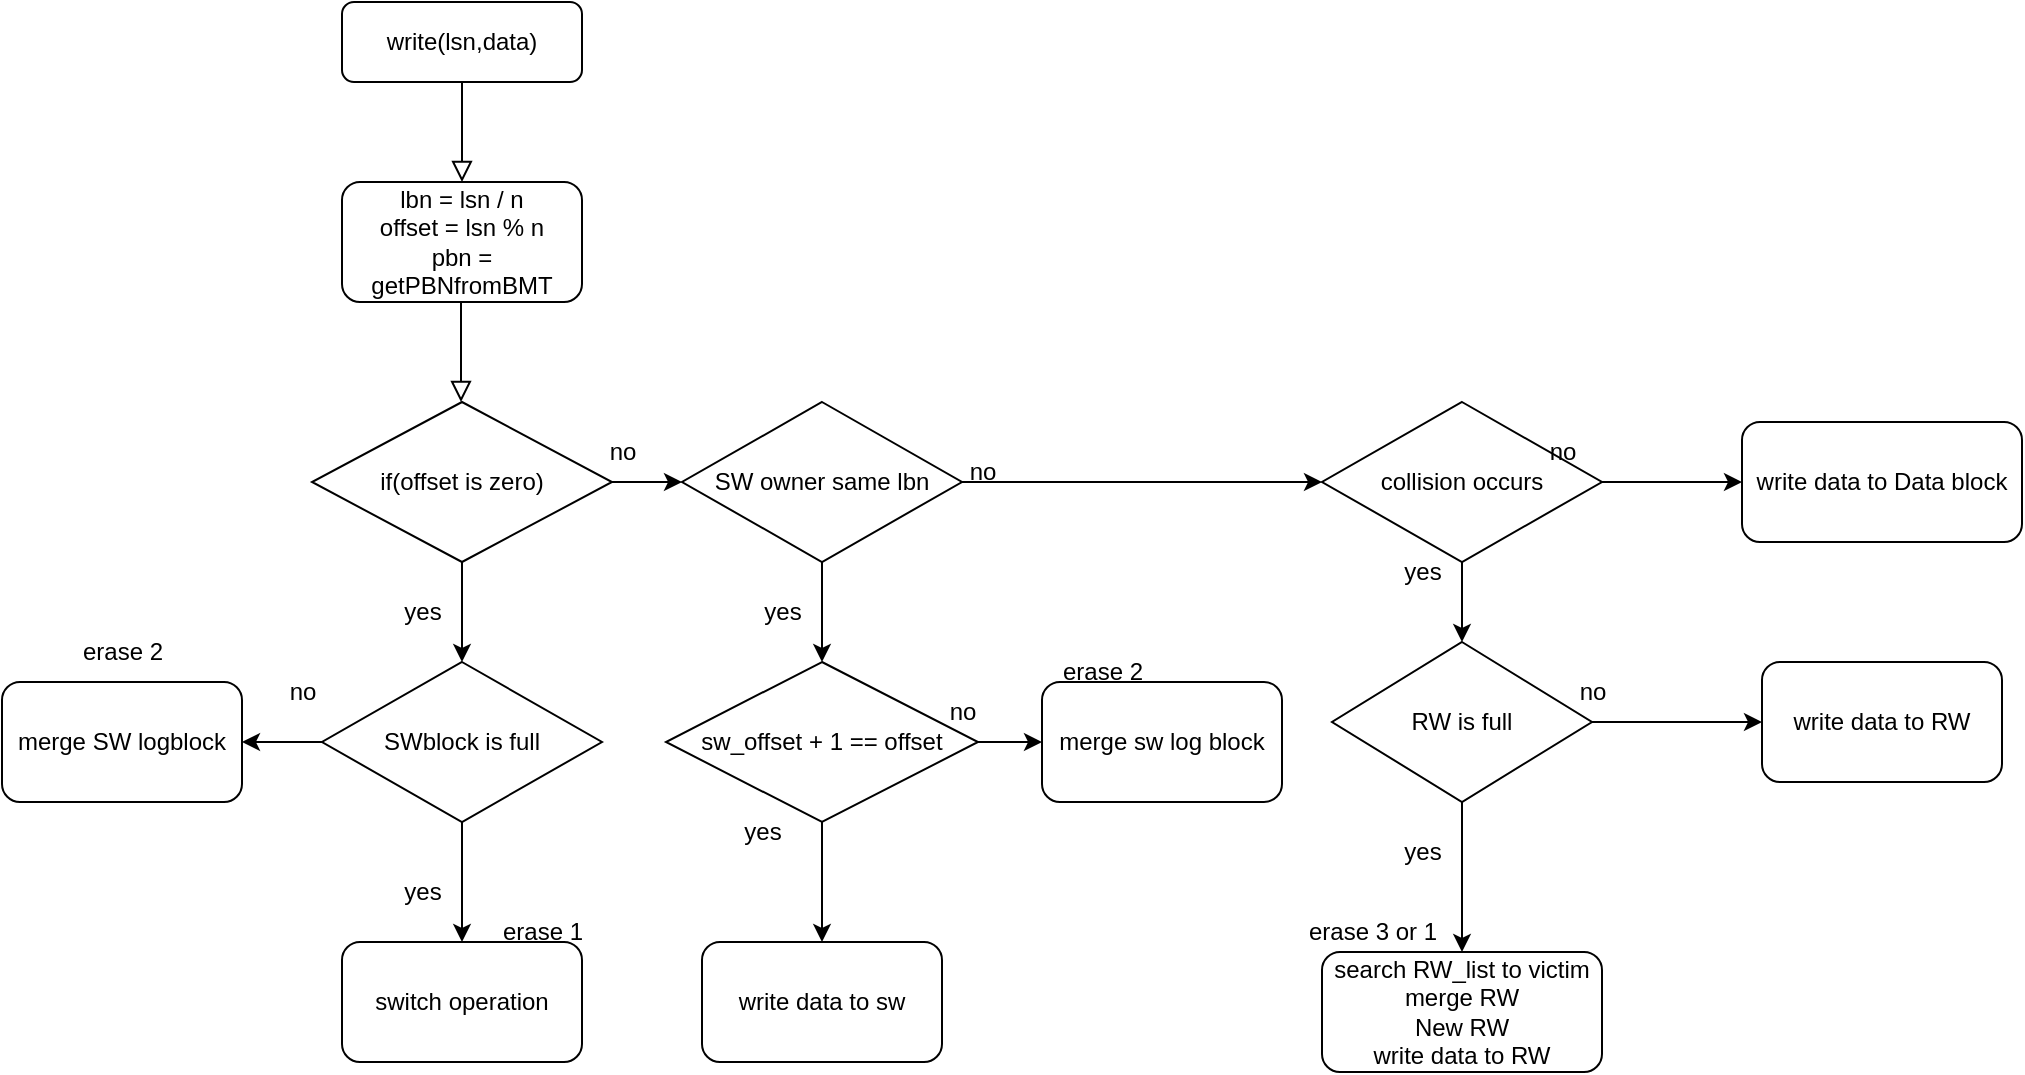 <mxfile version="22.0.8" type="github">
  <diagram id="C5RBs43oDa-KdzZeNtuy" name="Page-1">
    <mxGraphModel dx="2261" dy="746" grid="1" gridSize="10" guides="1" tooltips="1" connect="1" arrows="1" fold="1" page="1" pageScale="1" pageWidth="827" pageHeight="1169" math="0" shadow="0">
      <root>
        <mxCell id="WIyWlLk6GJQsqaUBKTNV-0" />
        <mxCell id="WIyWlLk6GJQsqaUBKTNV-1" parent="WIyWlLk6GJQsqaUBKTNV-0" />
        <mxCell id="WIyWlLk6GJQsqaUBKTNV-2" value="" style="rounded=0;html=1;jettySize=auto;orthogonalLoop=1;fontSize=11;endArrow=block;endFill=0;endSize=8;strokeWidth=1;shadow=0;labelBackgroundColor=none;edgeStyle=orthogonalEdgeStyle;" parent="WIyWlLk6GJQsqaUBKTNV-1" source="WIyWlLk6GJQsqaUBKTNV-3" edge="1">
          <mxGeometry relative="1" as="geometry">
            <mxPoint x="220" y="170" as="targetPoint" />
          </mxGeometry>
        </mxCell>
        <mxCell id="WIyWlLk6GJQsqaUBKTNV-3" value="write(lsn,data)" style="rounded=1;whiteSpace=wrap;html=1;fontSize=12;glass=0;strokeWidth=1;shadow=0;" parent="WIyWlLk6GJQsqaUBKTNV-1" vertex="1">
          <mxGeometry x="160" y="80" width="120" height="40" as="geometry" />
        </mxCell>
        <mxCell id="AzWcGJIpBydtaQDB4exW-0" value="lbn = lsn / n&lt;br&gt;offset = lsn % n&lt;br&gt;pbn = getPBNfromBMT" style="rounded=1;whiteSpace=wrap;html=1;" vertex="1" parent="WIyWlLk6GJQsqaUBKTNV-1">
          <mxGeometry x="160" y="170" width="120" height="60" as="geometry" />
        </mxCell>
        <mxCell id="AzWcGJIpBydtaQDB4exW-1" value="" style="rounded=0;html=1;jettySize=auto;orthogonalLoop=1;fontSize=11;endArrow=block;endFill=0;endSize=8;strokeWidth=1;shadow=0;labelBackgroundColor=none;edgeStyle=orthogonalEdgeStyle;" edge="1" parent="WIyWlLk6GJQsqaUBKTNV-1">
          <mxGeometry relative="1" as="geometry">
            <mxPoint x="219.5" y="230" as="sourcePoint" />
            <mxPoint x="219.5" y="280" as="targetPoint" />
          </mxGeometry>
        </mxCell>
        <mxCell id="AzWcGJIpBydtaQDB4exW-5" style="edgeStyle=orthogonalEdgeStyle;rounded=0;orthogonalLoop=1;jettySize=auto;html=1;entryX=0.5;entryY=0;entryDx=0;entryDy=0;" edge="1" parent="WIyWlLk6GJQsqaUBKTNV-1" source="AzWcGJIpBydtaQDB4exW-4" target="AzWcGJIpBydtaQDB4exW-8">
          <mxGeometry relative="1" as="geometry">
            <mxPoint x="220" y="410" as="targetPoint" />
          </mxGeometry>
        </mxCell>
        <mxCell id="AzWcGJIpBydtaQDB4exW-9" style="edgeStyle=orthogonalEdgeStyle;rounded=0;orthogonalLoop=1;jettySize=auto;html=1;entryX=0;entryY=0.5;entryDx=0;entryDy=0;" edge="1" parent="WIyWlLk6GJQsqaUBKTNV-1" source="AzWcGJIpBydtaQDB4exW-4" target="AzWcGJIpBydtaQDB4exW-13">
          <mxGeometry relative="1" as="geometry">
            <mxPoint x="340" y="320" as="targetPoint" />
          </mxGeometry>
        </mxCell>
        <mxCell id="AzWcGJIpBydtaQDB4exW-4" value="if(offset is zero)" style="rhombus;whiteSpace=wrap;html=1;" vertex="1" parent="WIyWlLk6GJQsqaUBKTNV-1">
          <mxGeometry x="145" y="280" width="150" height="80" as="geometry" />
        </mxCell>
        <mxCell id="AzWcGJIpBydtaQDB4exW-7" value="yes" style="text;html=1;align=center;verticalAlign=middle;resizable=0;points=[];autosize=1;strokeColor=none;fillColor=none;" vertex="1" parent="WIyWlLk6GJQsqaUBKTNV-1">
          <mxGeometry x="180" y="370" width="40" height="30" as="geometry" />
        </mxCell>
        <mxCell id="AzWcGJIpBydtaQDB4exW-15" style="edgeStyle=orthogonalEdgeStyle;rounded=0;orthogonalLoop=1;jettySize=auto;html=1;entryX=0.5;entryY=0;entryDx=0;entryDy=0;" edge="1" parent="WIyWlLk6GJQsqaUBKTNV-1" source="AzWcGJIpBydtaQDB4exW-8" target="AzWcGJIpBydtaQDB4exW-17">
          <mxGeometry relative="1" as="geometry">
            <mxPoint x="220" y="550" as="targetPoint" />
          </mxGeometry>
        </mxCell>
        <mxCell id="AzWcGJIpBydtaQDB4exW-28" style="edgeStyle=orthogonalEdgeStyle;rounded=0;orthogonalLoop=1;jettySize=auto;html=1;entryX=1;entryY=0.5;entryDx=0;entryDy=0;" edge="1" parent="WIyWlLk6GJQsqaUBKTNV-1" source="AzWcGJIpBydtaQDB4exW-8" target="AzWcGJIpBydtaQDB4exW-18">
          <mxGeometry relative="1" as="geometry" />
        </mxCell>
        <mxCell id="AzWcGJIpBydtaQDB4exW-8" value="SWblock is full" style="rhombus;whiteSpace=wrap;html=1;" vertex="1" parent="WIyWlLk6GJQsqaUBKTNV-1">
          <mxGeometry x="150" y="410" width="140" height="80" as="geometry" />
        </mxCell>
        <mxCell id="AzWcGJIpBydtaQDB4exW-11" value="no" style="text;html=1;align=center;verticalAlign=middle;resizable=0;points=[];autosize=1;strokeColor=none;fillColor=none;" vertex="1" parent="WIyWlLk6GJQsqaUBKTNV-1">
          <mxGeometry x="280" y="290" width="40" height="30" as="geometry" />
        </mxCell>
        <mxCell id="AzWcGJIpBydtaQDB4exW-27" style="edgeStyle=orthogonalEdgeStyle;rounded=0;orthogonalLoop=1;jettySize=auto;html=1;entryX=0;entryY=0.5;entryDx=0;entryDy=0;" edge="1" parent="WIyWlLk6GJQsqaUBKTNV-1" source="AzWcGJIpBydtaQDB4exW-13" target="AzWcGJIpBydtaQDB4exW-36">
          <mxGeometry relative="1" as="geometry">
            <mxPoint x="540" y="320" as="targetPoint" />
          </mxGeometry>
        </mxCell>
        <mxCell id="AzWcGJIpBydtaQDB4exW-31" style="edgeStyle=orthogonalEdgeStyle;rounded=0;orthogonalLoop=1;jettySize=auto;html=1;" edge="1" parent="WIyWlLk6GJQsqaUBKTNV-1" source="AzWcGJIpBydtaQDB4exW-13">
          <mxGeometry relative="1" as="geometry">
            <mxPoint x="400" y="410" as="targetPoint" />
          </mxGeometry>
        </mxCell>
        <mxCell id="AzWcGJIpBydtaQDB4exW-13" value="SW owner same lbn" style="rhombus;whiteSpace=wrap;html=1;" vertex="1" parent="WIyWlLk6GJQsqaUBKTNV-1">
          <mxGeometry x="330" y="280" width="140" height="80" as="geometry" />
        </mxCell>
        <mxCell id="AzWcGJIpBydtaQDB4exW-16" value="yes" style="text;html=1;align=center;verticalAlign=middle;resizable=0;points=[];autosize=1;strokeColor=none;fillColor=none;" vertex="1" parent="WIyWlLk6GJQsqaUBKTNV-1">
          <mxGeometry x="180" y="510" width="40" height="30" as="geometry" />
        </mxCell>
        <mxCell id="AzWcGJIpBydtaQDB4exW-17" value="switch operation" style="rounded=1;whiteSpace=wrap;html=1;" vertex="1" parent="WIyWlLk6GJQsqaUBKTNV-1">
          <mxGeometry x="160" y="550" width="120" height="60" as="geometry" />
        </mxCell>
        <mxCell id="AzWcGJIpBydtaQDB4exW-18" value="merge SW logblock" style="rounded=1;whiteSpace=wrap;html=1;" vertex="1" parent="WIyWlLk6GJQsqaUBKTNV-1">
          <mxGeometry x="-10" y="420" width="120" height="60" as="geometry" />
        </mxCell>
        <mxCell id="AzWcGJIpBydtaQDB4exW-20" value="no" style="text;html=1;align=center;verticalAlign=middle;resizable=0;points=[];autosize=1;strokeColor=none;fillColor=none;" vertex="1" parent="WIyWlLk6GJQsqaUBKTNV-1">
          <mxGeometry x="120" y="410" width="40" height="30" as="geometry" />
        </mxCell>
        <mxCell id="AzWcGJIpBydtaQDB4exW-21" value="erase 2" style="text;html=1;align=center;verticalAlign=middle;resizable=0;points=[];autosize=1;strokeColor=none;fillColor=none;" vertex="1" parent="WIyWlLk6GJQsqaUBKTNV-1">
          <mxGeometry x="20" y="390" width="60" height="30" as="geometry" />
        </mxCell>
        <mxCell id="AzWcGJIpBydtaQDB4exW-22" value="erase 1" style="text;html=1;align=center;verticalAlign=middle;resizable=0;points=[];autosize=1;strokeColor=none;fillColor=none;" vertex="1" parent="WIyWlLk6GJQsqaUBKTNV-1">
          <mxGeometry x="230" y="530" width="60" height="30" as="geometry" />
        </mxCell>
        <mxCell id="AzWcGJIpBydtaQDB4exW-29" value="no" style="text;html=1;align=center;verticalAlign=middle;resizable=0;points=[];autosize=1;strokeColor=none;fillColor=none;" vertex="1" parent="WIyWlLk6GJQsqaUBKTNV-1">
          <mxGeometry x="460" y="300" width="40" height="30" as="geometry" />
        </mxCell>
        <mxCell id="AzWcGJIpBydtaQDB4exW-30" value="yes" style="text;html=1;align=center;verticalAlign=middle;resizable=0;points=[];autosize=1;strokeColor=none;fillColor=none;" vertex="1" parent="WIyWlLk6GJQsqaUBKTNV-1">
          <mxGeometry x="360" y="370" width="40" height="30" as="geometry" />
        </mxCell>
        <mxCell id="AzWcGJIpBydtaQDB4exW-35" style="edgeStyle=orthogonalEdgeStyle;rounded=0;orthogonalLoop=1;jettySize=auto;html=1;entryX=0.5;entryY=0;entryDx=0;entryDy=0;" edge="1" parent="WIyWlLk6GJQsqaUBKTNV-1" source="AzWcGJIpBydtaQDB4exW-32" target="AzWcGJIpBydtaQDB4exW-34">
          <mxGeometry relative="1" as="geometry" />
        </mxCell>
        <mxCell id="AzWcGJIpBydtaQDB4exW-69" style="edgeStyle=orthogonalEdgeStyle;rounded=0;orthogonalLoop=1;jettySize=auto;html=1;entryX=0;entryY=0.5;entryDx=0;entryDy=0;" edge="1" parent="WIyWlLk6GJQsqaUBKTNV-1" source="AzWcGJIpBydtaQDB4exW-32" target="AzWcGJIpBydtaQDB4exW-39">
          <mxGeometry relative="1" as="geometry">
            <mxPoint x="510" y="450" as="targetPoint" />
          </mxGeometry>
        </mxCell>
        <mxCell id="AzWcGJIpBydtaQDB4exW-32" value="sw_offset + 1 == offset" style="rhombus;whiteSpace=wrap;html=1;" vertex="1" parent="WIyWlLk6GJQsqaUBKTNV-1">
          <mxGeometry x="322" y="410" width="156" height="80" as="geometry" />
        </mxCell>
        <mxCell id="AzWcGJIpBydtaQDB4exW-33" value="yes" style="text;html=1;align=center;verticalAlign=middle;resizable=0;points=[];autosize=1;strokeColor=none;fillColor=none;" vertex="1" parent="WIyWlLk6GJQsqaUBKTNV-1">
          <mxGeometry x="350" y="480" width="40" height="30" as="geometry" />
        </mxCell>
        <mxCell id="AzWcGJIpBydtaQDB4exW-34" value="write data to sw" style="rounded=1;whiteSpace=wrap;html=1;" vertex="1" parent="WIyWlLk6GJQsqaUBKTNV-1">
          <mxGeometry x="340" y="550" width="120" height="60" as="geometry" />
        </mxCell>
        <mxCell id="AzWcGJIpBydtaQDB4exW-64" style="edgeStyle=orthogonalEdgeStyle;rounded=0;orthogonalLoop=1;jettySize=auto;html=1;entryX=0;entryY=0.5;entryDx=0;entryDy=0;" edge="1" parent="WIyWlLk6GJQsqaUBKTNV-1" source="AzWcGJIpBydtaQDB4exW-36" target="AzWcGJIpBydtaQDB4exW-66">
          <mxGeometry relative="1" as="geometry">
            <mxPoint x="820" y="320" as="targetPoint" />
          </mxGeometry>
        </mxCell>
        <mxCell id="AzWcGJIpBydtaQDB4exW-36" value="collision occurs" style="rhombus;whiteSpace=wrap;html=1;" vertex="1" parent="WIyWlLk6GJQsqaUBKTNV-1">
          <mxGeometry x="650" y="280" width="140" height="80" as="geometry" />
        </mxCell>
        <mxCell id="AzWcGJIpBydtaQDB4exW-38" value="yes" style="text;html=1;align=center;verticalAlign=middle;resizable=0;points=[];autosize=1;strokeColor=none;fillColor=none;" vertex="1" parent="WIyWlLk6GJQsqaUBKTNV-1">
          <mxGeometry x="680" y="350" width="40" height="30" as="geometry" />
        </mxCell>
        <mxCell id="AzWcGJIpBydtaQDB4exW-39" value="merge sw log block" style="rounded=1;whiteSpace=wrap;html=1;" vertex="1" parent="WIyWlLk6GJQsqaUBKTNV-1">
          <mxGeometry x="510" y="420" width="120" height="60" as="geometry" />
        </mxCell>
        <mxCell id="AzWcGJIpBydtaQDB4exW-40" value="erase 2" style="text;html=1;align=center;verticalAlign=middle;resizable=0;points=[];autosize=1;strokeColor=none;fillColor=none;" vertex="1" parent="WIyWlLk6GJQsqaUBKTNV-1">
          <mxGeometry x="510" y="400" width="60" height="30" as="geometry" />
        </mxCell>
        <mxCell id="AzWcGJIpBydtaQDB4exW-56" style="edgeStyle=orthogonalEdgeStyle;rounded=0;orthogonalLoop=1;jettySize=auto;html=1;entryX=0.5;entryY=0;entryDx=0;entryDy=0;" edge="1" parent="WIyWlLk6GJQsqaUBKTNV-1" source="AzWcGJIpBydtaQDB4exW-54" target="AzWcGJIpBydtaQDB4exW-58">
          <mxGeometry relative="1" as="geometry">
            <mxPoint x="600" y="550" as="targetPoint" />
          </mxGeometry>
        </mxCell>
        <mxCell id="AzWcGJIpBydtaQDB4exW-61" style="edgeStyle=orthogonalEdgeStyle;rounded=0;orthogonalLoop=1;jettySize=auto;html=1;entryX=0;entryY=0.5;entryDx=0;entryDy=0;" edge="1" parent="WIyWlLk6GJQsqaUBKTNV-1" source="AzWcGJIpBydtaQDB4exW-54" target="AzWcGJIpBydtaQDB4exW-60">
          <mxGeometry relative="1" as="geometry" />
        </mxCell>
        <mxCell id="AzWcGJIpBydtaQDB4exW-54" value="RW is full" style="rhombus;whiteSpace=wrap;html=1;" vertex="1" parent="WIyWlLk6GJQsqaUBKTNV-1">
          <mxGeometry x="655" y="400" width="130" height="80" as="geometry" />
        </mxCell>
        <mxCell id="AzWcGJIpBydtaQDB4exW-55" value="" style="endArrow=classic;html=1;rounded=0;entryX=0.5;entryY=0;entryDx=0;entryDy=0;exitX=0.5;exitY=1;exitDx=0;exitDy=0;" edge="1" parent="WIyWlLk6GJQsqaUBKTNV-1" source="AzWcGJIpBydtaQDB4exW-36" target="AzWcGJIpBydtaQDB4exW-54">
          <mxGeometry width="50" height="50" relative="1" as="geometry">
            <mxPoint x="550" y="410" as="sourcePoint" />
            <mxPoint x="600" y="360" as="targetPoint" />
          </mxGeometry>
        </mxCell>
        <mxCell id="AzWcGJIpBydtaQDB4exW-57" value="yes" style="text;html=1;align=center;verticalAlign=middle;resizable=0;points=[];autosize=1;strokeColor=none;fillColor=none;" vertex="1" parent="WIyWlLk6GJQsqaUBKTNV-1">
          <mxGeometry x="680" y="490" width="40" height="30" as="geometry" />
        </mxCell>
        <mxCell id="AzWcGJIpBydtaQDB4exW-58" value="search RW_list to victim&lt;br&gt;merge RW&lt;br&gt;New RW&lt;br&gt;write data to RW" style="rounded=1;whiteSpace=wrap;html=1;" vertex="1" parent="WIyWlLk6GJQsqaUBKTNV-1">
          <mxGeometry x="650" y="555" width="140" height="60" as="geometry" />
        </mxCell>
        <mxCell id="AzWcGJIpBydtaQDB4exW-59" value="erase 3 or 1" style="text;html=1;align=center;verticalAlign=middle;resizable=0;points=[];autosize=1;strokeColor=none;fillColor=none;" vertex="1" parent="WIyWlLk6GJQsqaUBKTNV-1">
          <mxGeometry x="630" y="530" width="90" height="30" as="geometry" />
        </mxCell>
        <mxCell id="AzWcGJIpBydtaQDB4exW-60" value="write data to RW" style="rounded=1;whiteSpace=wrap;html=1;" vertex="1" parent="WIyWlLk6GJQsqaUBKTNV-1">
          <mxGeometry x="870" y="410" width="120" height="60" as="geometry" />
        </mxCell>
        <mxCell id="AzWcGJIpBydtaQDB4exW-62" value="no" style="text;html=1;align=center;verticalAlign=middle;resizable=0;points=[];autosize=1;strokeColor=none;fillColor=none;" vertex="1" parent="WIyWlLk6GJQsqaUBKTNV-1">
          <mxGeometry x="765" y="410" width="40" height="30" as="geometry" />
        </mxCell>
        <mxCell id="AzWcGJIpBydtaQDB4exW-65" value="no" style="text;html=1;align=center;verticalAlign=middle;resizable=0;points=[];autosize=1;strokeColor=none;fillColor=none;" vertex="1" parent="WIyWlLk6GJQsqaUBKTNV-1">
          <mxGeometry x="750" y="290" width="40" height="30" as="geometry" />
        </mxCell>
        <mxCell id="AzWcGJIpBydtaQDB4exW-66" value="write data to Data block" style="rounded=1;whiteSpace=wrap;html=1;" vertex="1" parent="WIyWlLk6GJQsqaUBKTNV-1">
          <mxGeometry x="860" y="290" width="140" height="60" as="geometry" />
        </mxCell>
        <mxCell id="AzWcGJIpBydtaQDB4exW-68" value="no" style="text;html=1;align=center;verticalAlign=middle;resizable=0;points=[];autosize=1;strokeColor=none;fillColor=none;" vertex="1" parent="WIyWlLk6GJQsqaUBKTNV-1">
          <mxGeometry x="450" y="420" width="40" height="30" as="geometry" />
        </mxCell>
      </root>
    </mxGraphModel>
  </diagram>
</mxfile>
